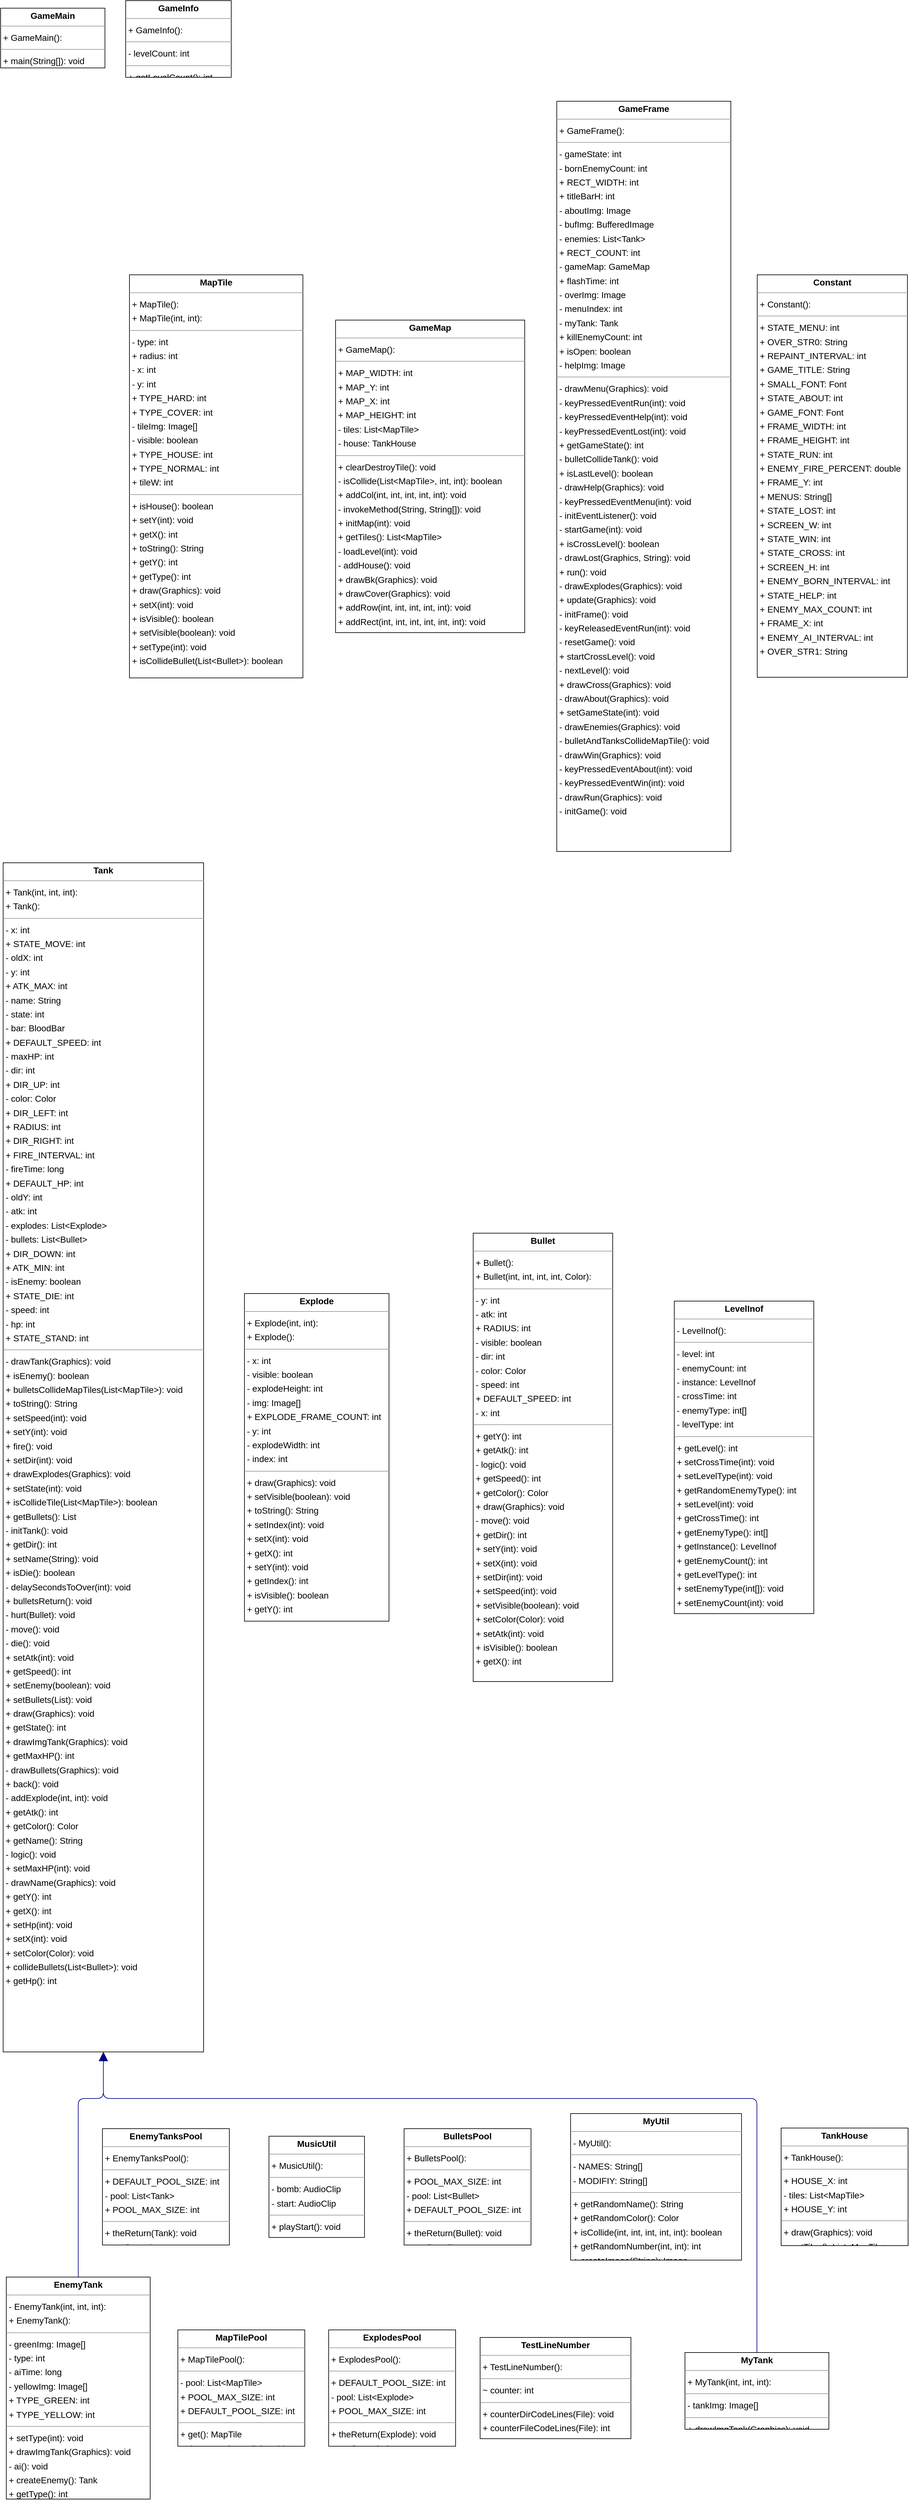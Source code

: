 <mxGraphModel dx="0" dy="0" grid="1" gridSize="10" guides="1" tooltips="1" connect="1" arrows="1" fold="1" page="0" pageScale="1" background="none" math="0" shadow="0">
  <root>
    <mxCell id="0" />
    <mxCell id="1" parent="0" />
    <mxCell id="node14" parent="1" vertex="1" value="&lt;p style=&quot;margin:0px;margin-top:4px;text-align:center;&quot;&gt;&lt;b&gt;Bullet&lt;/b&gt;&lt;/p&gt;&lt;hr size=&quot;1&quot;/&gt;&lt;p style=&quot;margin:0 0 0 4px;line-height:1.6;&quot;&gt;+ Bullet(): &lt;br/&gt;+ Bullet(int, int, int, int, Color): &lt;/p&gt;&lt;hr size=&quot;1&quot;/&gt;&lt;p style=&quot;margin:0 0 0 4px;line-height:1.6;&quot;&gt;- y: int&lt;br/&gt;- atk: int&lt;br/&gt;+ RADIUS: int&lt;br/&gt;- visible: boolean&lt;br/&gt;- dir: int&lt;br/&gt;- color: Color&lt;br/&gt;- speed: int&lt;br/&gt;+ DEFAULT_SPEED: int&lt;br/&gt;- x: int&lt;/p&gt;&lt;hr size=&quot;1&quot;/&gt;&lt;p style=&quot;margin:0 0 0 4px;line-height:1.6;&quot;&gt;+ getY(): int&lt;br/&gt;+ getAtk(): int&lt;br/&gt;- logic(): void&lt;br/&gt;+ getSpeed(): int&lt;br/&gt;+ getColor(): Color&lt;br/&gt;+ draw(Graphics): void&lt;br/&gt;- move(): void&lt;br/&gt;+ getDir(): int&lt;br/&gt;+ setY(int): void&lt;br/&gt;+ setX(int): void&lt;br/&gt;+ setDir(int): void&lt;br/&gt;+ setSpeed(int): void&lt;br/&gt;+ setVisible(boolean): void&lt;br/&gt;+ setColor(Color): void&lt;br/&gt;+ setAtk(int): void&lt;br/&gt;+ isVisible(): boolean&lt;br/&gt;+ getX(): int&lt;/p&gt;" style="verticalAlign=top;align=left;overflow=fill;fontSize=14;fontFamily=Helvetica;html=1;rounded=0;shadow=0;comic=0;labelBackgroundColor=none;strokeWidth=1;">
      <mxGeometry x="592" y="1015" width="222" height="713" as="geometry" />
    </mxCell>
    <mxCell id="node8" parent="1" vertex="1" value="&lt;p style=&quot;margin:0px;margin-top:4px;text-align:center;&quot;&gt;&lt;b&gt;BulletsPool&lt;/b&gt;&lt;/p&gt;&lt;hr size=&quot;1&quot;/&gt;&lt;p style=&quot;margin:0 0 0 4px;line-height:1.6;&quot;&gt;+ BulletsPool(): &lt;/p&gt;&lt;hr size=&quot;1&quot;/&gt;&lt;p style=&quot;margin:0 0 0 4px;line-height:1.6;&quot;&gt;+ POOL_MAX_SIZE: int&lt;br/&gt;- pool: List&amp;lt;Bullet&amp;gt;&lt;br/&gt;+ DEFAULT_POOL_SIZE: int&lt;/p&gt;&lt;hr size=&quot;1&quot;/&gt;&lt;p style=&quot;margin:0 0 0 4px;line-height:1.6;&quot;&gt;+ theReturn(Bullet): void&lt;br/&gt;+ get(): Bullet&lt;/p&gt;" style="verticalAlign=top;align=left;overflow=fill;fontSize=14;fontFamily=Helvetica;html=1;rounded=0;shadow=0;comic=0;labelBackgroundColor=none;strokeWidth=1;">
      <mxGeometry x="482" y="2439" width="202" height="185" as="geometry" />
    </mxCell>
    <mxCell id="node6" parent="1" vertex="1" value="&lt;p style=&quot;margin:0px;margin-top:4px;text-align:center;&quot;&gt;&lt;b&gt;Constant&lt;/b&gt;&lt;/p&gt;&lt;hr size=&quot;1&quot;/&gt;&lt;p style=&quot;margin:0 0 0 4px;line-height:1.6;&quot;&gt;+ Constant(): &lt;/p&gt;&lt;hr size=&quot;1&quot;/&gt;&lt;p style=&quot;margin:0 0 0 4px;line-height:1.6;&quot;&gt;+ STATE_MENU: int&lt;br/&gt;+ OVER_STR0: String&lt;br/&gt;+ REPAINT_INTERVAL: int&lt;br/&gt;+ GAME_TITLE: String&lt;br/&gt;+ SMALL_FONT: Font&lt;br/&gt;+ STATE_ABOUT: int&lt;br/&gt;+ GAME_FONT: Font&lt;br/&gt;+ FRAME_WIDTH: int&lt;br/&gt;+ FRAME_HEIGHT: int&lt;br/&gt;+ STATE_RUN: int&lt;br/&gt;+ ENEMY_FIRE_PERCENT: double&lt;br/&gt;+ FRAME_Y: int&lt;br/&gt;+ MENUS: String[]&lt;br/&gt;+ STATE_LOST: int&lt;br/&gt;+ SCREEN_W: int&lt;br/&gt;+ STATE_WIN: int&lt;br/&gt;+ STATE_CROSS: int&lt;br/&gt;+ SCREEN_H: int&lt;br/&gt;+ ENEMY_BORN_INTERVAL: int&lt;br/&gt;+ STATE_HELP: int&lt;br/&gt;+ ENEMY_MAX_COUNT: int&lt;br/&gt;+ FRAME_X: int&lt;br/&gt;+ ENEMY_AI_INTERVAL: int&lt;br/&gt;+ OVER_STR1: String&lt;/p&gt;" style="verticalAlign=top;align=left;overflow=fill;fontSize=14;fontFamily=Helvetica;html=1;rounded=0;shadow=0;comic=0;labelBackgroundColor=none;strokeWidth=1;">
      <mxGeometry x="1044" y="-509" width="239" height="640" as="geometry" />
    </mxCell>
    <mxCell id="node16" parent="1" vertex="1" value="&lt;p style=&quot;margin:0px;margin-top:4px;text-align:center;&quot;&gt;&lt;b&gt;EnemyTank&lt;/b&gt;&lt;/p&gt;&lt;hr size=&quot;1&quot;/&gt;&lt;p style=&quot;margin:0 0 0 4px;line-height:1.6;&quot;&gt;- EnemyTank(int, int, int): &lt;br/&gt;+ EnemyTank(): &lt;/p&gt;&lt;hr size=&quot;1&quot;/&gt;&lt;p style=&quot;margin:0 0 0 4px;line-height:1.6;&quot;&gt;- greenImg: Image[]&lt;br/&gt;- type: int&lt;br/&gt;- aiTime: long&lt;br/&gt;- yellowImg: Image[]&lt;br/&gt;+ TYPE_GREEN: int&lt;br/&gt;+ TYPE_YELLOW: int&lt;/p&gt;&lt;hr size=&quot;1&quot;/&gt;&lt;p style=&quot;margin:0 0 0 4px;line-height:1.6;&quot;&gt;+ setType(int): void&lt;br/&gt;+ drawImgTank(Graphics): void&lt;br/&gt;- ai(): void&lt;br/&gt;+ createEnemy(): Tank&lt;br/&gt;+ getType(): int&lt;/p&gt;" style="verticalAlign=top;align=left;overflow=fill;fontSize=14;fontFamily=Helvetica;html=1;rounded=0;shadow=0;comic=0;labelBackgroundColor=none;strokeWidth=1;">
      <mxGeometry x="-151" y="2675" width="229" height="353" as="geometry" />
    </mxCell>
    <mxCell id="node15" parent="1" vertex="1" value="&lt;p style=&quot;margin:0px;margin-top:4px;text-align:center;&quot;&gt;&lt;b&gt;EnemyTanksPool&lt;/b&gt;&lt;/p&gt;&lt;hr size=&quot;1&quot;/&gt;&lt;p style=&quot;margin:0 0 0 4px;line-height:1.6;&quot;&gt;+ EnemyTanksPool(): &lt;/p&gt;&lt;hr size=&quot;1&quot;/&gt;&lt;p style=&quot;margin:0 0 0 4px;line-height:1.6;&quot;&gt;+ DEFAULT_POOL_SIZE: int&lt;br/&gt;- pool: List&amp;lt;Tank&amp;gt;&lt;br/&gt;+ POOL_MAX_SIZE: int&lt;/p&gt;&lt;hr size=&quot;1&quot;/&gt;&lt;p style=&quot;margin:0 0 0 4px;line-height:1.6;&quot;&gt;+ theReturn(Tank): void&lt;br/&gt;+ get(): Tank&lt;/p&gt;" style="verticalAlign=top;align=left;overflow=fill;fontSize=14;fontFamily=Helvetica;html=1;rounded=0;shadow=0;comic=0;labelBackgroundColor=none;strokeWidth=1;">
      <mxGeometry x="2" y="2439" width="202" height="185" as="geometry" />
    </mxCell>
    <mxCell id="node18" parent="1" vertex="1" value="&lt;p style=&quot;margin:0px;margin-top:4px;text-align:center;&quot;&gt;&lt;b&gt;Explode&lt;/b&gt;&lt;/p&gt;&lt;hr size=&quot;1&quot;/&gt;&lt;p style=&quot;margin:0 0 0 4px;line-height:1.6;&quot;&gt;+ Explode(int, int): &lt;br/&gt;+ Explode(): &lt;/p&gt;&lt;hr size=&quot;1&quot;/&gt;&lt;p style=&quot;margin:0 0 0 4px;line-height:1.6;&quot;&gt;- x: int&lt;br/&gt;- visible: boolean&lt;br/&gt;- explodeHeight: int&lt;br/&gt;- img: Image[]&lt;br/&gt;+ EXPLODE_FRAME_COUNT: int&lt;br/&gt;- y: int&lt;br/&gt;- explodeWidth: int&lt;br/&gt;- index: int&lt;/p&gt;&lt;hr size=&quot;1&quot;/&gt;&lt;p style=&quot;margin:0 0 0 4px;line-height:1.6;&quot;&gt;+ draw(Graphics): void&lt;br/&gt;+ setVisible(boolean): void&lt;br/&gt;+ toString(): String&lt;br/&gt;+ setIndex(int): void&lt;br/&gt;+ setX(int): void&lt;br/&gt;+ getX(): int&lt;br/&gt;+ setY(int): void&lt;br/&gt;+ getIndex(): int&lt;br/&gt;+ isVisible(): boolean&lt;br/&gt;+ getY(): int&lt;/p&gt;" style="verticalAlign=top;align=left;overflow=fill;fontSize=14;fontFamily=Helvetica;html=1;rounded=0;shadow=0;comic=0;labelBackgroundColor=none;strokeWidth=1;">
      <mxGeometry x="228" y="1111" width="230" height="521" as="geometry" />
    </mxCell>
    <mxCell id="node10" parent="1" vertex="1" value="&lt;p style=&quot;margin:0px;margin-top:4px;text-align:center;&quot;&gt;&lt;b&gt;ExplodesPool&lt;/b&gt;&lt;/p&gt;&lt;hr size=&quot;1&quot;/&gt;&lt;p style=&quot;margin:0 0 0 4px;line-height:1.6;&quot;&gt;+ ExplodesPool(): &lt;/p&gt;&lt;hr size=&quot;1&quot;/&gt;&lt;p style=&quot;margin:0 0 0 4px;line-height:1.6;&quot;&gt;+ DEFAULT_POOL_SIZE: int&lt;br/&gt;- pool: List&amp;lt;Explode&amp;gt;&lt;br/&gt;+ POOL_MAX_SIZE: int&lt;/p&gt;&lt;hr size=&quot;1&quot;/&gt;&lt;p style=&quot;margin:0 0 0 4px;line-height:1.6;&quot;&gt;+ theReturn(Explode): void&lt;br/&gt;+ get(): Explode&lt;/p&gt;" style="verticalAlign=top;align=left;overflow=fill;fontSize=14;fontFamily=Helvetica;html=1;rounded=0;shadow=0;comic=0;labelBackgroundColor=none;strokeWidth=1;">
      <mxGeometry x="362" y="2759" width="202" height="185" as="geometry" />
    </mxCell>
    <mxCell id="node12" parent="1" vertex="1" value="&lt;p style=&quot;margin:0px;margin-top:4px;text-align:center;&quot;&gt;&lt;b&gt;GameFrame&lt;/b&gt;&lt;/p&gt;&lt;hr size=&quot;1&quot;/&gt;&lt;p style=&quot;margin:0 0 0 4px;line-height:1.6;&quot;&gt;+ GameFrame(): &lt;/p&gt;&lt;hr size=&quot;1&quot;/&gt;&lt;p style=&quot;margin:0 0 0 4px;line-height:1.6;&quot;&gt;- gameState: int&lt;br/&gt;- bornEnemyCount: int&lt;br/&gt;+ RECT_WIDTH: int&lt;br/&gt;+ titleBarH: int&lt;br/&gt;- aboutImg: Image&lt;br/&gt;- bufImg: BufferedImage&lt;br/&gt;- enemies: List&amp;lt;Tank&amp;gt;&lt;br/&gt;+ RECT_COUNT: int&lt;br/&gt;- gameMap: GameMap&lt;br/&gt;+ flashTime: int&lt;br/&gt;- overImg: Image&lt;br/&gt;- menuIndex: int&lt;br/&gt;- myTank: Tank&lt;br/&gt;+ killEnemyCount: int&lt;br/&gt;+ isOpen: boolean&lt;br/&gt;- helpImg: Image&lt;/p&gt;&lt;hr size=&quot;1&quot;/&gt;&lt;p style=&quot;margin:0 0 0 4px;line-height:1.6;&quot;&gt;- drawMenu(Graphics): void&lt;br/&gt;- keyPressedEventRun(int): void&lt;br/&gt;- keyPressedEventHelp(int): void&lt;br/&gt;- keyPressedEventLost(int): void&lt;br/&gt;+ getGameState(): int&lt;br/&gt;- bulletCollideTank(): void&lt;br/&gt;+ isLastLevel(): boolean&lt;br/&gt;- drawHelp(Graphics): void&lt;br/&gt;- keyPressedEventMenu(int): void&lt;br/&gt;- initEventListener(): void&lt;br/&gt;- startGame(int): void&lt;br/&gt;+ isCrossLevel(): boolean&lt;br/&gt;- drawLost(Graphics, String): void&lt;br/&gt;+ run(): void&lt;br/&gt;- drawExplodes(Graphics): void&lt;br/&gt;+ update(Graphics): void&lt;br/&gt;- initFrame(): void&lt;br/&gt;- keyReleasedEventRun(int): void&lt;br/&gt;- resetGame(): void&lt;br/&gt;+ startCrossLevel(): void&lt;br/&gt;- nextLevel(): void&lt;br/&gt;+ drawCross(Graphics): void&lt;br/&gt;- drawAbout(Graphics): void&lt;br/&gt;+ setGameState(int): void&lt;br/&gt;- drawEnemies(Graphics): void&lt;br/&gt;- bulletAndTanksCollideMapTile(): void&lt;br/&gt;- drawWin(Graphics): void&lt;br/&gt;- keyPressedEventAbout(int): void&lt;br/&gt;- keyPressedEventWin(int): void&lt;br/&gt;- drawRun(Graphics): void&lt;br/&gt;- initGame(): void&lt;/p&gt;" style="verticalAlign=top;align=left;overflow=fill;fontSize=14;fontFamily=Helvetica;html=1;rounded=0;shadow=0;comic=0;labelBackgroundColor=none;strokeWidth=1;">
      <mxGeometry x="725" y="-785" width="277" height="1193" as="geometry" />
    </mxCell>
    <mxCell id="node3" parent="1" vertex="1" value="&lt;p style=&quot;margin:0px;margin-top:4px;text-align:center;&quot;&gt;&lt;b&gt;GameInfo&lt;/b&gt;&lt;/p&gt;&lt;hr size=&quot;1&quot;/&gt;&lt;p style=&quot;margin:0 0 0 4px;line-height:1.6;&quot;&gt;+ GameInfo(): &lt;/p&gt;&lt;hr size=&quot;1&quot;/&gt;&lt;p style=&quot;margin:0 0 0 4px;line-height:1.6;&quot;&gt;- levelCount: int&lt;/p&gt;&lt;hr size=&quot;1&quot;/&gt;&lt;p style=&quot;margin:0 0 0 4px;line-height:1.6;&quot;&gt;+ getLevelCount(): int&lt;/p&gt;" style="verticalAlign=top;align=left;overflow=fill;fontSize=14;fontFamily=Helvetica;html=1;rounded=0;shadow=0;comic=0;labelBackgroundColor=none;strokeWidth=1;">
      <mxGeometry x="39" y="-945" width="168" height="122" as="geometry" />
    </mxCell>
    <mxCell id="node4" parent="1" vertex="1" value="&lt;p style=&quot;margin:0px;margin-top:4px;text-align:center;&quot;&gt;&lt;b&gt;GameMain&lt;/b&gt;&lt;/p&gt;&lt;hr size=&quot;1&quot;/&gt;&lt;p style=&quot;margin:0 0 0 4px;line-height:1.6;&quot;&gt;+ GameMain(): &lt;/p&gt;&lt;hr size=&quot;1&quot;/&gt;&lt;p style=&quot;margin:0 0 0 4px;line-height:1.6;&quot;&gt;+ main(String[]): void&lt;/p&gt;" style="verticalAlign=top;align=left;overflow=fill;fontSize=14;fontFamily=Helvetica;html=1;rounded=0;shadow=0;comic=0;labelBackgroundColor=none;strokeWidth=1;">
      <mxGeometry x="-160" y="-933" width="166" height="95" as="geometry" />
    </mxCell>
    <mxCell id="node17" parent="1" vertex="1" value="&lt;p style=&quot;margin:0px;margin-top:4px;text-align:center;&quot;&gt;&lt;b&gt;GameMap&lt;/b&gt;&lt;/p&gt;&lt;hr size=&quot;1&quot;/&gt;&lt;p style=&quot;margin:0 0 0 4px;line-height:1.6;&quot;&gt;+ GameMap(): &lt;/p&gt;&lt;hr size=&quot;1&quot;/&gt;&lt;p style=&quot;margin:0 0 0 4px;line-height:1.6;&quot;&gt;+ MAP_WIDTH: int&lt;br/&gt;+ MAP_Y: int&lt;br/&gt;+ MAP_X: int&lt;br/&gt;+ MAP_HEIGHT: int&lt;br/&gt;- tiles: List&amp;lt;MapTile&amp;gt;&lt;br/&gt;- house: TankHouse&lt;/p&gt;&lt;hr size=&quot;1&quot;/&gt;&lt;p style=&quot;margin:0 0 0 4px;line-height:1.6;&quot;&gt;+ clearDestroyTile(): void&lt;br/&gt;- isCollide(List&amp;lt;MapTile&amp;gt;, int, int): boolean&lt;br/&gt;+ addCol(int, int, int, int, int): void&lt;br/&gt;- invokeMethod(String, String[]): void&lt;br/&gt;+ initMap(int): void&lt;br/&gt;+ getTiles(): List&amp;lt;MapTile&amp;gt;&lt;br/&gt;- loadLevel(int): void&lt;br/&gt;- addHouse(): void&lt;br/&gt;+ drawBk(Graphics): void&lt;br/&gt;+ drawCover(Graphics): void&lt;br/&gt;+ addRow(int, int, int, int, int): void&lt;br/&gt;+ addRect(int, int, int, int, int, int): void&lt;/p&gt;" style="verticalAlign=top;align=left;overflow=fill;fontSize=14;fontFamily=Helvetica;html=1;rounded=0;shadow=0;comic=0;labelBackgroundColor=none;strokeWidth=1;">
      <mxGeometry x="373" y="-437" width="301" height="497" as="geometry" />
    </mxCell>
    <mxCell id="node9" parent="1" vertex="1" value="&lt;p style=&quot;margin:0px;margin-top:4px;text-align:center;&quot;&gt;&lt;b&gt;LevelInof&lt;/b&gt;&lt;/p&gt;&lt;hr size=&quot;1&quot;/&gt;&lt;p style=&quot;margin:0 0 0 4px;line-height:1.6;&quot;&gt;- LevelInof(): &lt;/p&gt;&lt;hr size=&quot;1&quot;/&gt;&lt;p style=&quot;margin:0 0 0 4px;line-height:1.6;&quot;&gt;- level: int&lt;br/&gt;- enemyCount: int&lt;br/&gt;- instance: LevelInof&lt;br/&gt;- crossTime: int&lt;br/&gt;- enemyType: int[]&lt;br/&gt;- levelType: int&lt;/p&gt;&lt;hr size=&quot;1&quot;/&gt;&lt;p style=&quot;margin:0 0 0 4px;line-height:1.6;&quot;&gt;+ getLevel(): int&lt;br/&gt;+ setCrossTime(int): void&lt;br/&gt;+ setLevelType(int): void&lt;br/&gt;+ getRandomEnemyType(): int&lt;br/&gt;+ setLevel(int): void&lt;br/&gt;+ getCrossTime(): int&lt;br/&gt;+ getEnemyType(): int[]&lt;br/&gt;+ getInstance(): LevelInof&lt;br/&gt;+ getEnemyCount(): int&lt;br/&gt;+ getLevelType(): int&lt;br/&gt;+ setEnemyType(int[]): void&lt;br/&gt;+ setEnemyCount(int): void&lt;/p&gt;" style="verticalAlign=top;align=left;overflow=fill;fontSize=14;fontFamily=Helvetica;html=1;rounded=0;shadow=0;comic=0;labelBackgroundColor=none;strokeWidth=1;">
      <mxGeometry x="912" y="1123" width="222" height="497" as="geometry" />
    </mxCell>
    <mxCell id="node19" parent="1" vertex="1" value="&lt;p style=&quot;margin:0px;margin-top:4px;text-align:center;&quot;&gt;&lt;b&gt;MapTile&lt;/b&gt;&lt;/p&gt;&lt;hr size=&quot;1&quot;/&gt;&lt;p style=&quot;margin:0 0 0 4px;line-height:1.6;&quot;&gt;+ MapTile(): &lt;br/&gt;+ MapTile(int, int): &lt;/p&gt;&lt;hr size=&quot;1&quot;/&gt;&lt;p style=&quot;margin:0 0 0 4px;line-height:1.6;&quot;&gt;- type: int&lt;br/&gt;+ radius: int&lt;br/&gt;- x: int&lt;br/&gt;- y: int&lt;br/&gt;+ TYPE_HARD: int&lt;br/&gt;+ TYPE_COVER: int&lt;br/&gt;- tileImg: Image[]&lt;br/&gt;- visible: boolean&lt;br/&gt;+ TYPE_HOUSE: int&lt;br/&gt;+ TYPE_NORMAL: int&lt;br/&gt;+ tileW: int&lt;/p&gt;&lt;hr size=&quot;1&quot;/&gt;&lt;p style=&quot;margin:0 0 0 4px;line-height:1.6;&quot;&gt;+ isHouse(): boolean&lt;br/&gt;+ setY(int): void&lt;br/&gt;+ getX(): int&lt;br/&gt;+ toString(): String&lt;br/&gt;+ getY(): int&lt;br/&gt;+ getType(): int&lt;br/&gt;+ draw(Graphics): void&lt;br/&gt;+ setX(int): void&lt;br/&gt;+ isVisible(): boolean&lt;br/&gt;+ setVisible(boolean): void&lt;br/&gt;+ setType(int): void&lt;br/&gt;+ isCollideBullet(List&amp;lt;Bullet&amp;gt;): boolean&lt;/p&gt;" style="verticalAlign=top;align=left;overflow=fill;fontSize=14;fontFamily=Helvetica;html=1;rounded=0;shadow=0;comic=0;labelBackgroundColor=none;strokeWidth=1;">
      <mxGeometry x="45" y="-509" width="276" height="641" as="geometry" />
    </mxCell>
    <mxCell id="node13" parent="1" vertex="1" value="&lt;p style=&quot;margin:0px;margin-top:4px;text-align:center;&quot;&gt;&lt;b&gt;MapTilePool&lt;/b&gt;&lt;/p&gt;&lt;hr size=&quot;1&quot;/&gt;&lt;p style=&quot;margin:0 0 0 4px;line-height:1.6;&quot;&gt;+ MapTilePool(): &lt;/p&gt;&lt;hr size=&quot;1&quot;/&gt;&lt;p style=&quot;margin:0 0 0 4px;line-height:1.6;&quot;&gt;- pool: List&amp;lt;MapTile&amp;gt;&lt;br/&gt;+ POOL_MAX_SIZE: int&lt;br/&gt;+ DEFAULT_POOL_SIZE: int&lt;/p&gt;&lt;hr size=&quot;1&quot;/&gt;&lt;p style=&quot;margin:0 0 0 4px;line-height:1.6;&quot;&gt;+ get(): MapTile&lt;br/&gt;+ theReturn(MapTile): void&lt;/p&gt;" style="verticalAlign=top;align=left;overflow=fill;fontSize=14;fontFamily=Helvetica;html=1;rounded=0;shadow=0;comic=0;labelBackgroundColor=none;strokeWidth=1;">
      <mxGeometry x="122" y="2759" width="202" height="185" as="geometry" />
    </mxCell>
    <mxCell id="node11" parent="1" vertex="1" value="&lt;p style=&quot;margin:0px;margin-top:4px;text-align:center;&quot;&gt;&lt;b&gt;MusicUtil&lt;/b&gt;&lt;/p&gt;&lt;hr size=&quot;1&quot;/&gt;&lt;p style=&quot;margin:0 0 0 4px;line-height:1.6;&quot;&gt;+ MusicUtil(): &lt;/p&gt;&lt;hr size=&quot;1&quot;/&gt;&lt;p style=&quot;margin:0 0 0 4px;line-height:1.6;&quot;&gt;- bomb: AudioClip&lt;br/&gt;- start: AudioClip&lt;/p&gt;&lt;hr size=&quot;1&quot;/&gt;&lt;p style=&quot;margin:0 0 0 4px;line-height:1.6;&quot;&gt;+ playStart(): void&lt;br/&gt;+ playBomb(): void&lt;/p&gt;" style="verticalAlign=top;align=left;overflow=fill;fontSize=14;fontFamily=Helvetica;html=1;rounded=0;shadow=0;comic=0;labelBackgroundColor=none;strokeWidth=1;">
      <mxGeometry x="267" y="2451" width="152" height="161" as="geometry" />
    </mxCell>
    <mxCell id="node7" parent="1" vertex="1" value="&lt;p style=&quot;margin:0px;margin-top:4px;text-align:center;&quot;&gt;&lt;b&gt;MyTank&lt;/b&gt;&lt;/p&gt;&lt;hr size=&quot;1&quot;/&gt;&lt;p style=&quot;margin:0 0 0 4px;line-height:1.6;&quot;&gt;+ MyTank(int, int, int): &lt;/p&gt;&lt;hr size=&quot;1&quot;/&gt;&lt;p style=&quot;margin:0 0 0 4px;line-height:1.6;&quot;&gt;- tankImg: Image[]&lt;/p&gt;&lt;hr size=&quot;1&quot;/&gt;&lt;p style=&quot;margin:0 0 0 4px;line-height:1.6;&quot;&gt;+ drawImgTank(Graphics): void&lt;/p&gt;" style="verticalAlign=top;align=left;overflow=fill;fontSize=14;fontFamily=Helvetica;html=1;rounded=0;shadow=0;comic=0;labelBackgroundColor=none;strokeWidth=1;">
      <mxGeometry x="929" y="2795" width="229" height="122" as="geometry" />
    </mxCell>
    <mxCell id="node2" parent="1" vertex="1" value="&lt;p style=&quot;margin:0px;margin-top:4px;text-align:center;&quot;&gt;&lt;b&gt;MyUtil&lt;/b&gt;&lt;/p&gt;&lt;hr size=&quot;1&quot;/&gt;&lt;p style=&quot;margin:0 0 0 4px;line-height:1.6;&quot;&gt;- MyUtil(): &lt;/p&gt;&lt;hr size=&quot;1&quot;/&gt;&lt;p style=&quot;margin:0 0 0 4px;line-height:1.6;&quot;&gt;- NAMES: String[]&lt;br/&gt;- MODIFIY: String[]&lt;/p&gt;&lt;hr size=&quot;1&quot;/&gt;&lt;p style=&quot;margin:0 0 0 4px;line-height:1.6;&quot;&gt;+ getRandomName(): String&lt;br/&gt;+ getRandomColor(): Color&lt;br/&gt;+ isCollide(int, int, int, int, int): boolean&lt;br/&gt;+ getRandomNumber(int, int): int&lt;br/&gt;+ createImage(String): Image&lt;/p&gt;" style="verticalAlign=top;align=left;overflow=fill;fontSize=14;fontFamily=Helvetica;html=1;rounded=0;shadow=0;comic=0;labelBackgroundColor=none;strokeWidth=1;">
      <mxGeometry x="747" y="2415" width="272" height="233" as="geometry" />
    </mxCell>
    <mxCell id="node1" parent="1" vertex="1" value="&lt;p style=&quot;margin:0px;margin-top:4px;text-align:center;&quot;&gt;&lt;b&gt;Tank&lt;/b&gt;&lt;/p&gt;&lt;hr size=&quot;1&quot;/&gt;&lt;p style=&quot;margin:0 0 0 4px;line-height:1.6;&quot;&gt;+ Tank(int, int, int): &lt;br/&gt;+ Tank(): &lt;/p&gt;&lt;hr size=&quot;1&quot;/&gt;&lt;p style=&quot;margin:0 0 0 4px;line-height:1.6;&quot;&gt;- x: int&lt;br/&gt;+ STATE_MOVE: int&lt;br/&gt;- oldX: int&lt;br/&gt;- y: int&lt;br/&gt;+ ATK_MAX: int&lt;br/&gt;- name: String&lt;br/&gt;- state: int&lt;br/&gt;- bar: BloodBar&lt;br/&gt;+ DEFAULT_SPEED: int&lt;br/&gt;- maxHP: int&lt;br/&gt;- dir: int&lt;br/&gt;+ DIR_UP: int&lt;br/&gt;- color: Color&lt;br/&gt;+ DIR_LEFT: int&lt;br/&gt;+ RADIUS: int&lt;br/&gt;+ DIR_RIGHT: int&lt;br/&gt;+ FIRE_INTERVAL: int&lt;br/&gt;- fireTime: long&lt;br/&gt;+ DEFAULT_HP: int&lt;br/&gt;- oldY: int&lt;br/&gt;- atk: int&lt;br/&gt;- explodes: List&amp;lt;Explode&amp;gt;&lt;br/&gt;- bullets: List&amp;lt;Bullet&amp;gt;&lt;br/&gt;+ DIR_DOWN: int&lt;br/&gt;+ ATK_MIN: int&lt;br/&gt;- isEnemy: boolean&lt;br/&gt;+ STATE_DIE: int&lt;br/&gt;- speed: int&lt;br/&gt;- hp: int&lt;br/&gt;+ STATE_STAND: int&lt;/p&gt;&lt;hr size=&quot;1&quot;/&gt;&lt;p style=&quot;margin:0 0 0 4px;line-height:1.6;&quot;&gt;- drawTank(Graphics): void&lt;br/&gt;+ isEnemy(): boolean&lt;br/&gt;+ bulletsCollideMapTiles(List&amp;lt;MapTile&amp;gt;): void&lt;br/&gt;+ toString(): String&lt;br/&gt;+ setSpeed(int): void&lt;br/&gt;+ setY(int): void&lt;br/&gt;+ fire(): void&lt;br/&gt;+ setDir(int): void&lt;br/&gt;+ drawExplodes(Graphics): void&lt;br/&gt;+ setState(int): void&lt;br/&gt;+ isCollideTile(List&amp;lt;MapTile&amp;gt;): boolean&lt;br/&gt;+ getBullets(): List&lt;br/&gt;- initTank(): void&lt;br/&gt;+ getDir(): int&lt;br/&gt;+ setName(String): void&lt;br/&gt;+ isDie(): boolean&lt;br/&gt;- delaySecondsToOver(int): void&lt;br/&gt;+ bulletsReturn(): void&lt;br/&gt;- hurt(Bullet): void&lt;br/&gt;- move(): void&lt;br/&gt;- die(): void&lt;br/&gt;+ setAtk(int): void&lt;br/&gt;+ getSpeed(): int&lt;br/&gt;+ setEnemy(boolean): void&lt;br/&gt;+ setBullets(List): void&lt;br/&gt;+ draw(Graphics): void&lt;br/&gt;+ getState(): int&lt;br/&gt;+ drawImgTank(Graphics): void&lt;br/&gt;+ getMaxHP(): int&lt;br/&gt;- drawBullets(Graphics): void&lt;br/&gt;+ back(): void&lt;br/&gt;- addExplode(int, int): void&lt;br/&gt;+ getAtk(): int&lt;br/&gt;+ getColor(): Color&lt;br/&gt;+ getName(): String&lt;br/&gt;- logic(): void&lt;br/&gt;+ setMaxHP(int): void&lt;br/&gt;- drawName(Graphics): void&lt;br/&gt;+ getY(): int&lt;br/&gt;+ getX(): int&lt;br/&gt;+ setHp(int): void&lt;br/&gt;+ setX(int): void&lt;br/&gt;+ setColor(Color): void&lt;br/&gt;+ collideBullets(List&amp;lt;Bullet&amp;gt;): void&lt;br/&gt;+ getHp(): int&lt;/p&gt;" style="verticalAlign=top;align=left;overflow=fill;fontSize=14;fontFamily=Helvetica;html=1;rounded=0;shadow=0;comic=0;labelBackgroundColor=none;strokeWidth=1;">
      <mxGeometry x="-156" y="426" width="319" height="1891" as="geometry" />
    </mxCell>
    <mxCell id="node0" parent="1" vertex="1" value="&lt;p style=&quot;margin:0px;margin-top:4px;text-align:center;&quot;&gt;&lt;b&gt;TankHouse&lt;/b&gt;&lt;/p&gt;&lt;hr size=&quot;1&quot;/&gt;&lt;p style=&quot;margin:0 0 0 4px;line-height:1.6;&quot;&gt;+ TankHouse(): &lt;/p&gt;&lt;hr size=&quot;1&quot;/&gt;&lt;p style=&quot;margin:0 0 0 4px;line-height:1.6;&quot;&gt;+ HOUSE_X: int&lt;br/&gt;- tiles: List&amp;lt;MapTile&amp;gt;&lt;br/&gt;+ HOUSE_Y: int&lt;/p&gt;&lt;hr size=&quot;1&quot;/&gt;&lt;p style=&quot;margin:0 0 0 4px;line-height:1.6;&quot;&gt;+ draw(Graphics): void&lt;br/&gt;+ getTiles(): List&amp;lt;MapTile&amp;gt;&lt;/p&gt;" style="verticalAlign=top;align=left;overflow=fill;fontSize=14;fontFamily=Helvetica;html=1;rounded=0;shadow=0;comic=0;labelBackgroundColor=none;strokeWidth=1;">
      <mxGeometry x="1082" y="2438" width="202" height="187" as="geometry" />
    </mxCell>
    <mxCell id="node5" parent="1" vertex="1" value="&lt;p style=&quot;margin:0px;margin-top:4px;text-align:center;&quot;&gt;&lt;b&gt;TestLineNumber&lt;/b&gt;&lt;/p&gt;&lt;hr size=&quot;1&quot;/&gt;&lt;p style=&quot;margin:0 0 0 4px;line-height:1.6;&quot;&gt;+ TestLineNumber(): &lt;/p&gt;&lt;hr size=&quot;1&quot;/&gt;&lt;p style=&quot;margin:0 0 0 4px;line-height:1.6;&quot;&gt;~ counter: int&lt;/p&gt;&lt;hr size=&quot;1&quot;/&gt;&lt;p style=&quot;margin:0 0 0 4px;line-height:1.6;&quot;&gt;+ counterDirCodeLines(File): void&lt;br/&gt;+ counterFileCodeLines(File): int&lt;br/&gt;+ main(String[]): void&lt;/p&gt;" style="verticalAlign=top;align=left;overflow=fill;fontSize=14;fontFamily=Helvetica;html=1;rounded=0;shadow=0;comic=0;labelBackgroundColor=none;strokeWidth=1;">
      <mxGeometry x="603" y="2771" width="240" height="161" as="geometry" />
    </mxCell>
    <mxCell id="edge1" edge="1" value="" parent="1" source="node16" target="node1" style="html=1;rounded=1;edgeStyle=orthogonalEdgeStyle;dashed=0;startArrow=none;endArrow=block;endSize=12;strokeColor=#000082;exitX=0.500;exitY=0.000;exitDx=0;exitDy=0;entryX=0.500;entryY=1.000;entryDx=0;entryDy=0;">
      <mxGeometry width="50" height="50" relative="1" as="geometry">
        <Array as="points">
          <mxPoint x="-37" y="2391" />
          <mxPoint x="3" y="2391" />
        </Array>
      </mxGeometry>
    </mxCell>
    <mxCell id="edge0" edge="1" value="" parent="1" source="node7" target="node1" style="html=1;rounded=1;edgeStyle=orthogonalEdgeStyle;dashed=0;startArrow=none;endArrow=block;endSize=12;strokeColor=#000082;exitX=0.500;exitY=0.000;exitDx=0;exitDy=0;entryX=0.500;entryY=1.000;entryDx=0;entryDy=0;">
      <mxGeometry width="50" height="50" relative="1" as="geometry">
        <Array as="points">
          <mxPoint x="1043" y="2391" />
          <mxPoint x="3" y="2391" />
        </Array>
      </mxGeometry>
    </mxCell>
  </root>
</mxGraphModel>